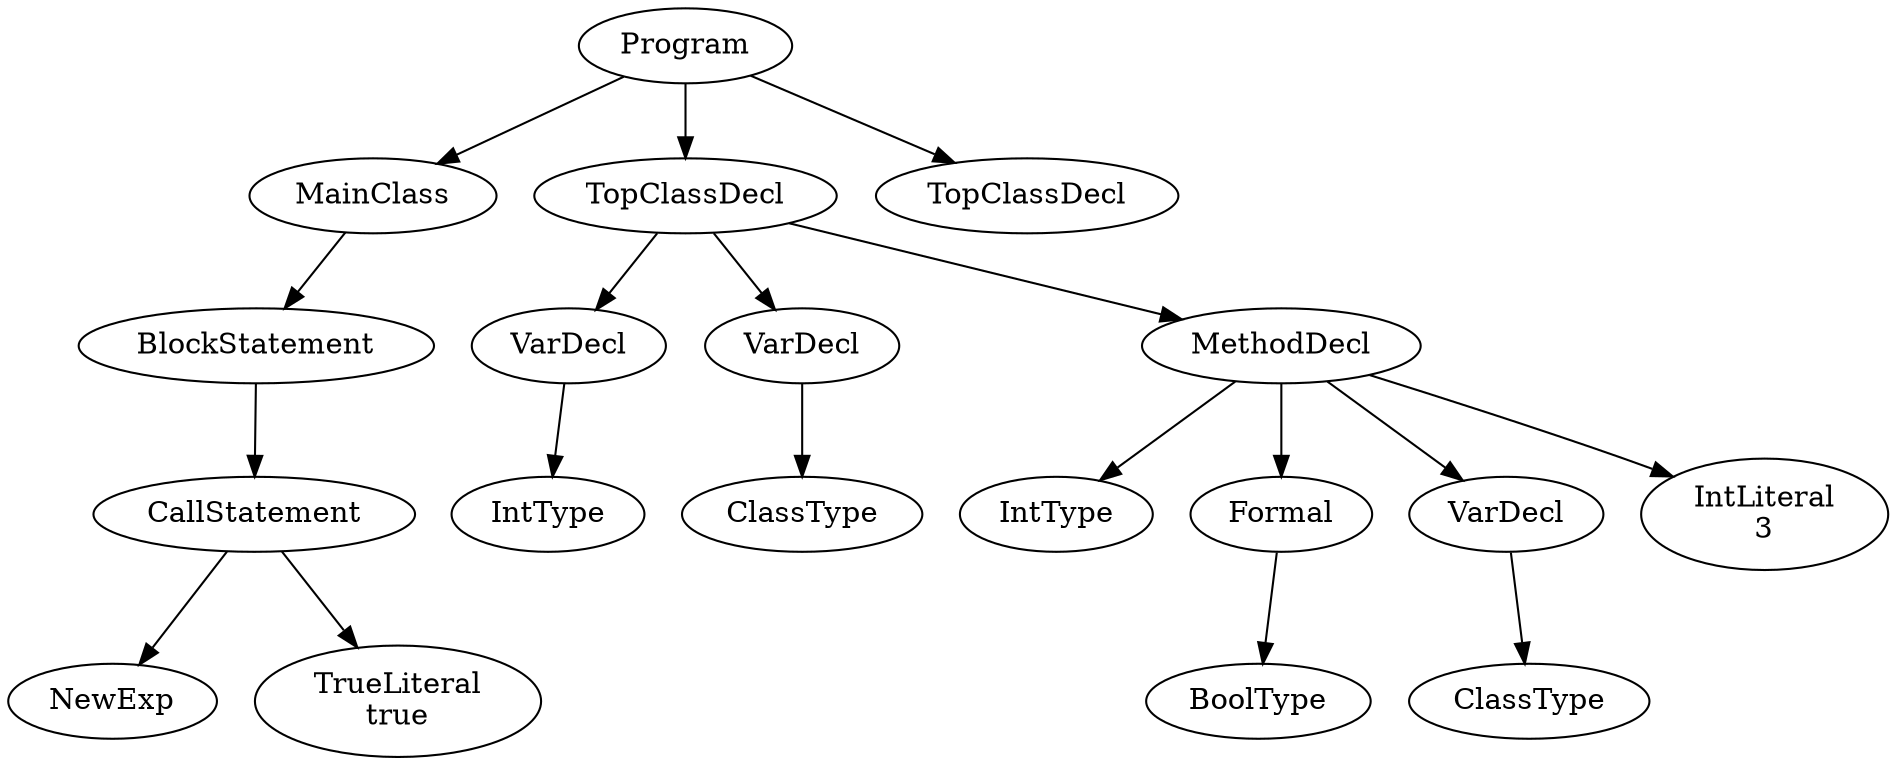 digraph ASTGraph {
0 [ label="Program" ];
1 [ label="MainClass" ];
0 -> 1
2 [ label="BlockStatement" ];
1 -> 2
3 [ label="CallStatement" ];
2 -> 3
4 [ label="NewExp" ];
3 -> 4
5 [ label="TrueLiteral\ntrue" ];
3 -> 5
6 [ label="TopClassDecl" ];
0 -> 6
7 [ label="VarDecl" ];
6 -> 7
8 [ label="IntType" ];
7 -> 8
9 [ label="VarDecl" ];
6 -> 9
10 [ label="ClassType" ];
9 -> 10
11 [ label="MethodDecl" ];
6 -> 11
12 [ label="IntType" ];
11 -> 12
13 [ label="Formal" ];
11 -> 13
14 [ label="BoolType" ];
13 -> 14
15 [ label="VarDecl" ];
11 -> 15
16 [ label="ClassType" ];
15 -> 16
17 [ label="IntLiteral\n3" ];
11 -> 17
18 [ label="TopClassDecl" ];
0 -> 18
}
